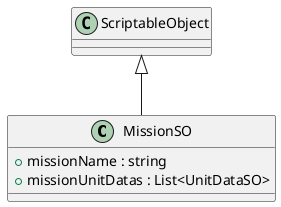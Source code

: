 @startuml
class MissionSO {
    + missionName : string
    + missionUnitDatas : List<UnitDataSO>
}
ScriptableObject <|-- MissionSO
@enduml
